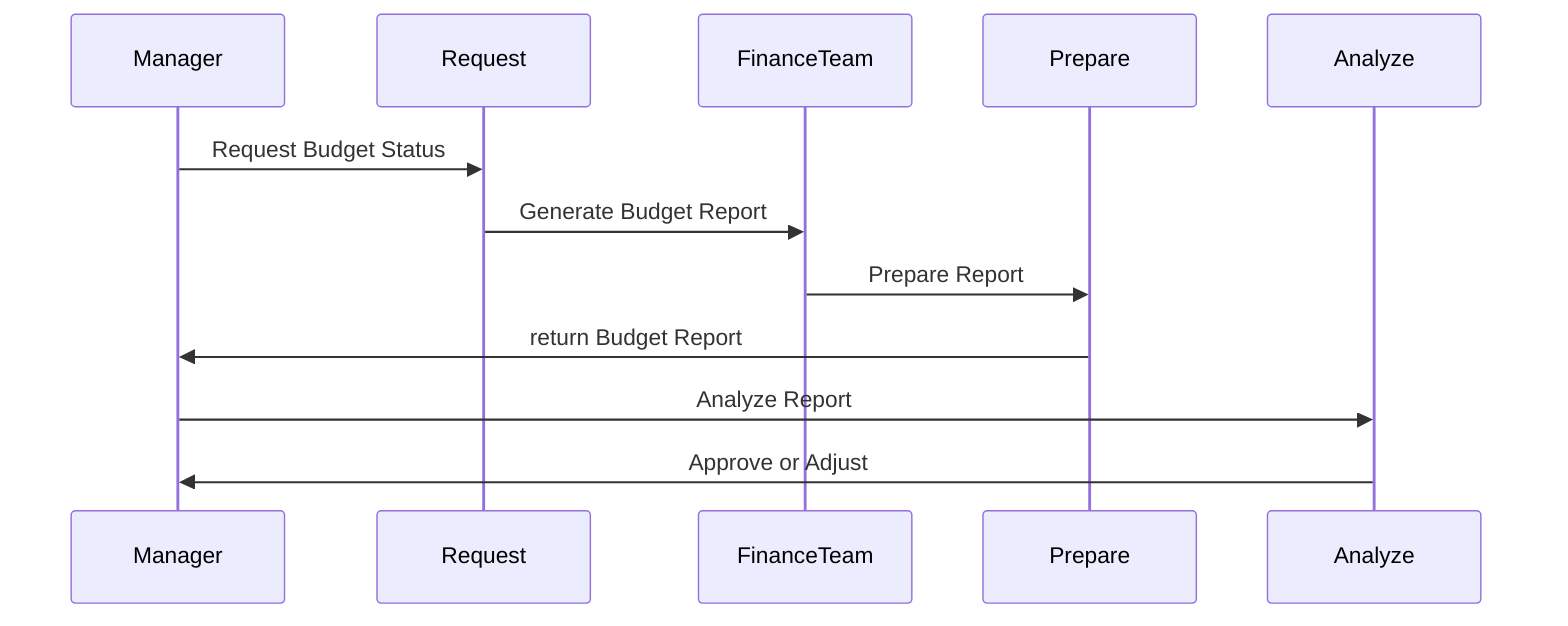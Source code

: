 sequenceDiagram
    Manager->>Request: Request Budget Status
    Request->>FinanceTeam: Generate Budget Report
    FinanceTeam->>Prepare: Prepare Report
    Prepare->>Manager: return Budget Report
    Manager->>Analyze: Analyze Report
    Analyze->>Manager: Approve or Adjust